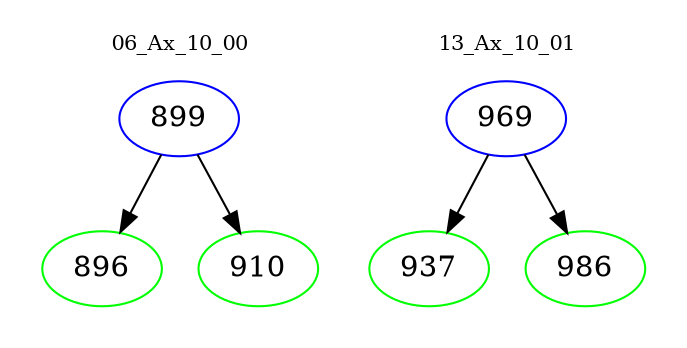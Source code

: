 digraph{
subgraph cluster_0 {
color = white
label = "06_Ax_10_00";
fontsize=10;
T0_899 [label="899", color="blue"]
T0_899 -> T0_896 [color="black"]
T0_896 [label="896", color="green"]
T0_899 -> T0_910 [color="black"]
T0_910 [label="910", color="green"]
}
subgraph cluster_1 {
color = white
label = "13_Ax_10_01";
fontsize=10;
T1_969 [label="969", color="blue"]
T1_969 -> T1_937 [color="black"]
T1_937 [label="937", color="green"]
T1_969 -> T1_986 [color="black"]
T1_986 [label="986", color="green"]
}
}
